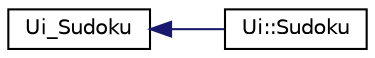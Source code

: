digraph "Representación gráfica de la clase"
{
  edge [fontname="Helvetica",fontsize="10",labelfontname="Helvetica",labelfontsize="10"];
  node [fontname="Helvetica",fontsize="10",shape=record];
  rankdir="LR";
  Node1 [label="Ui_Sudoku",height=0.2,width=0.4,color="black", fillcolor="white", style="filled",URL="$class_ui___sudoku.html"];
  Node1 -> Node2 [dir="back",color="midnightblue",fontsize="10",style="solid",fontname="Helvetica"];
  Node2 [label="Ui::Sudoku",height=0.2,width=0.4,color="black", fillcolor="white", style="filled",URL="$class_ui_1_1_sudoku.html"];
}
